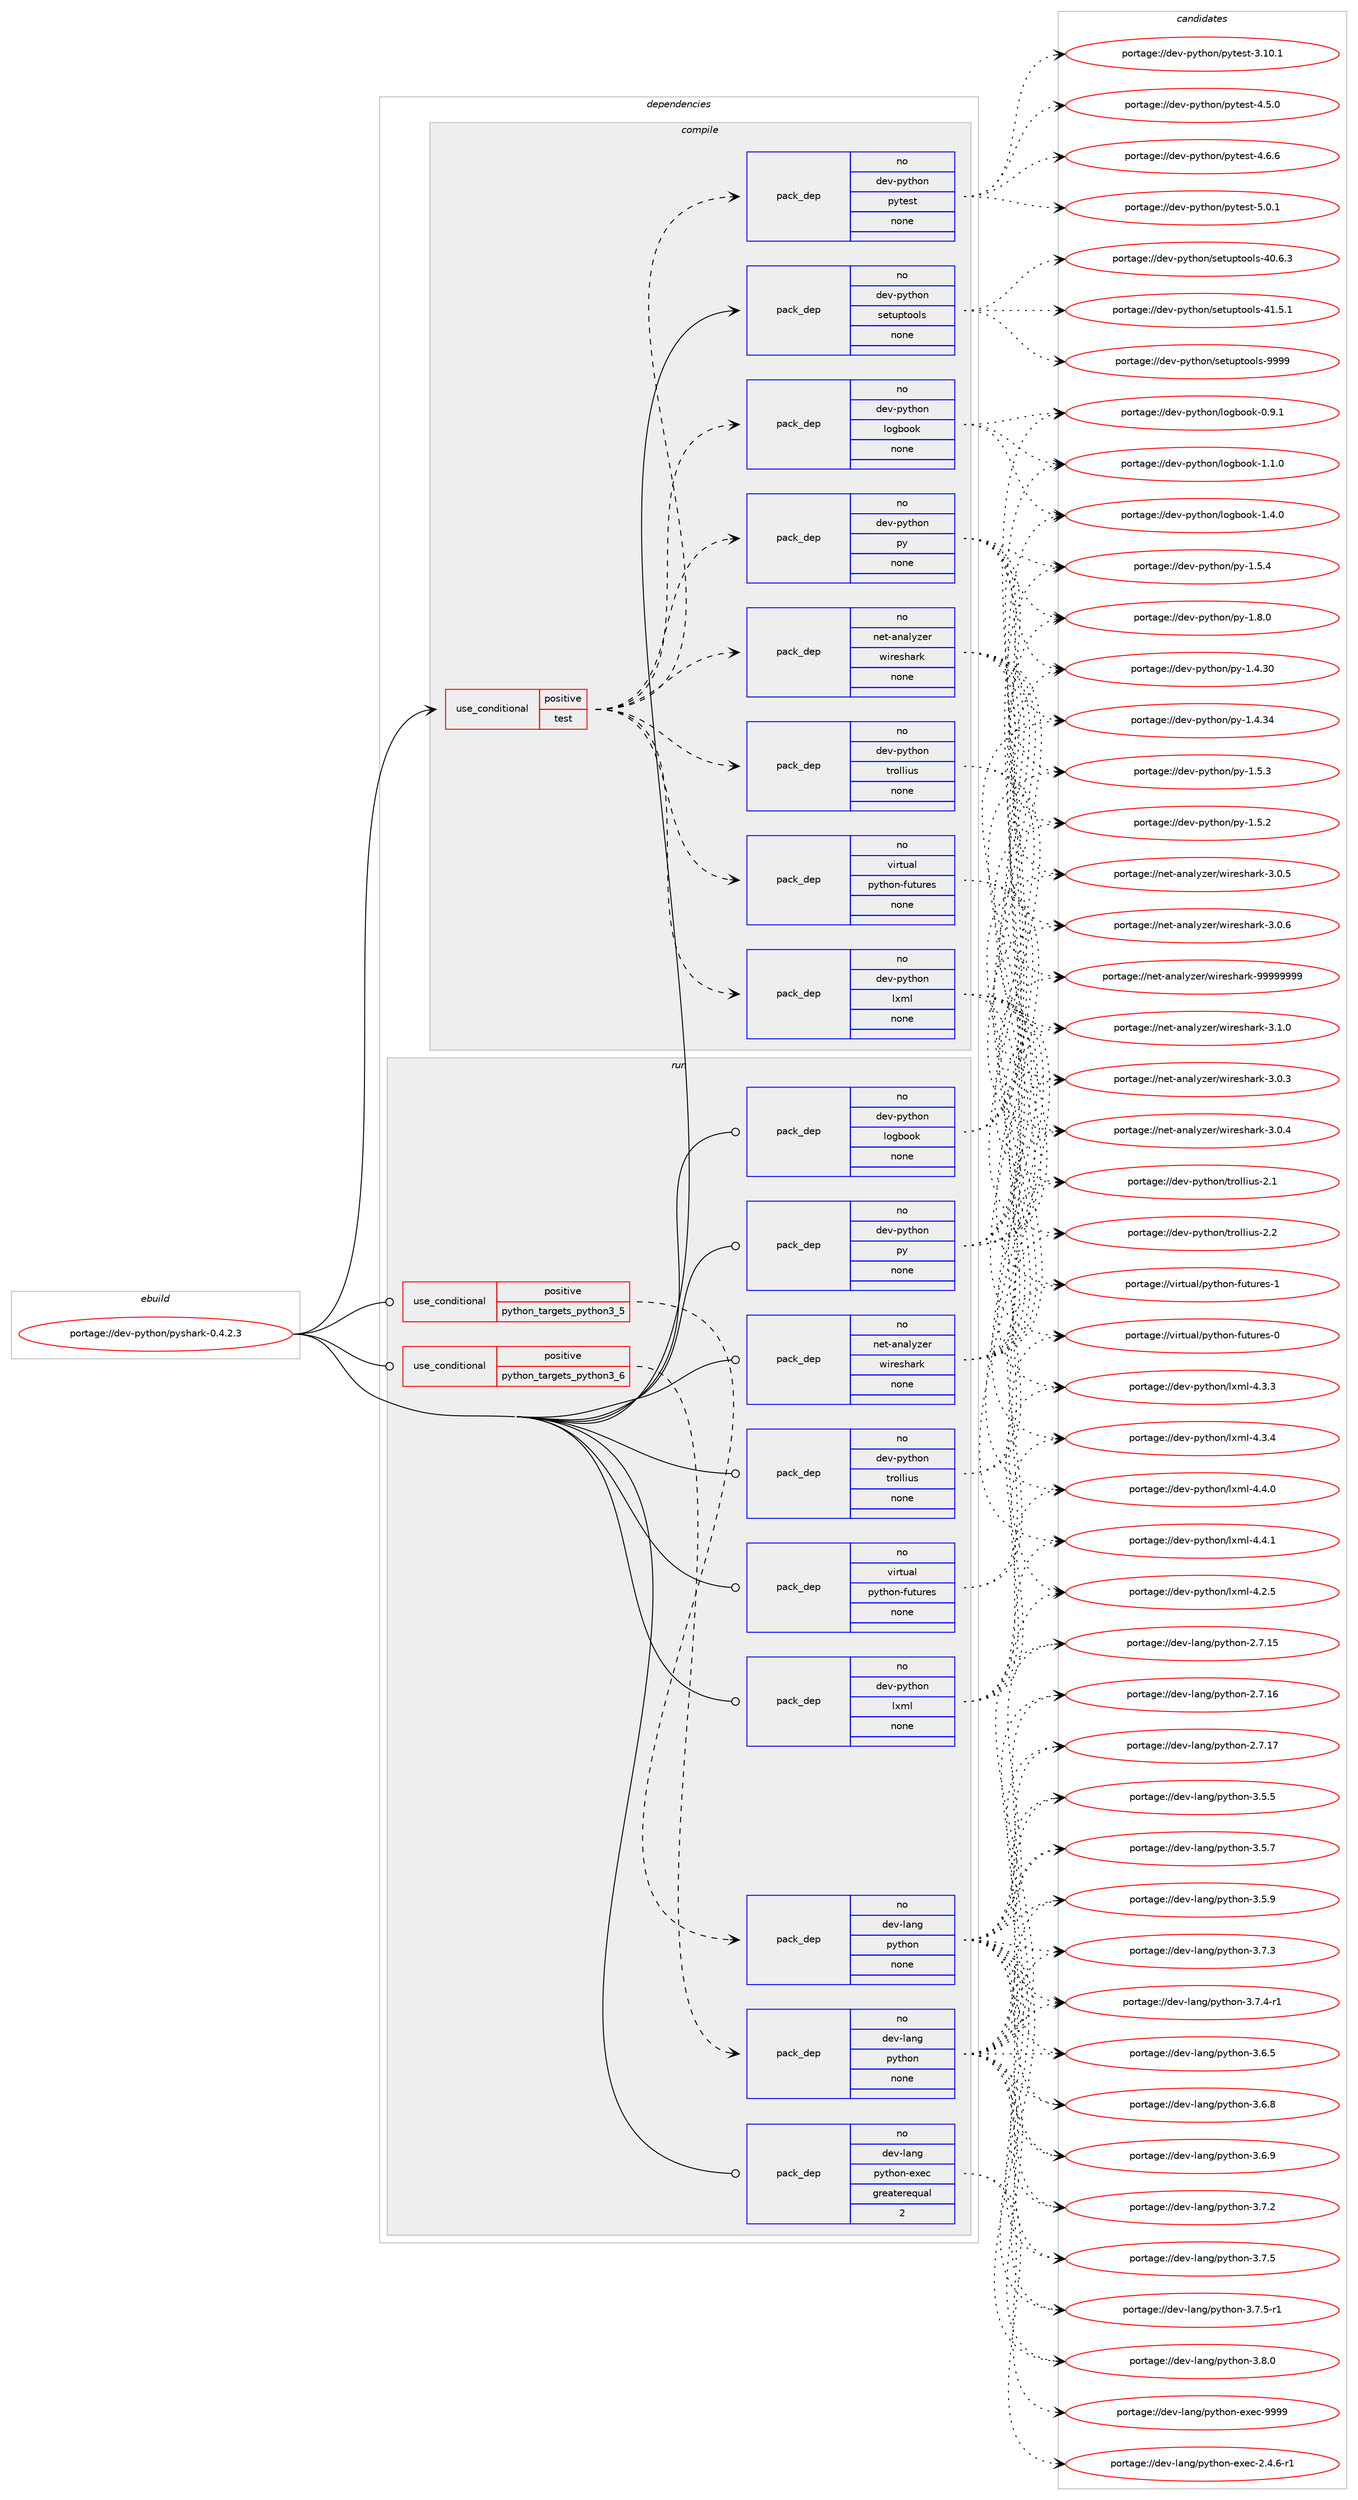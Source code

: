 digraph prolog {

# *************
# Graph options
# *************

newrank=true;
concentrate=true;
compound=true;
graph [rankdir=LR,fontname=Helvetica,fontsize=10,ranksep=1.5];#, ranksep=2.5, nodesep=0.2];
edge  [arrowhead=vee];
node  [fontname=Helvetica,fontsize=10];

# **********
# The ebuild
# **********

subgraph cluster_leftcol {
color=gray;
rank=same;
label=<<i>ebuild</i>>;
id [label="portage://dev-python/pyshark-0.4.2.3", color=red, width=4, href="../dev-python/pyshark-0.4.2.3.svg"];
}

# ****************
# The dependencies
# ****************

subgraph cluster_midcol {
color=gray;
label=<<i>dependencies</i>>;
subgraph cluster_compile {
fillcolor="#eeeeee";
style=filled;
label=<<i>compile</i>>;
subgraph cond36089 {
dependency163648 [label=<<TABLE BORDER="0" CELLBORDER="1" CELLSPACING="0" CELLPADDING="4"><TR><TD ROWSPAN="3" CELLPADDING="10">use_conditional</TD></TR><TR><TD>positive</TD></TR><TR><TD>test</TD></TR></TABLE>>, shape=none, color=red];
subgraph pack124178 {
dependency163649 [label=<<TABLE BORDER="0" CELLBORDER="1" CELLSPACING="0" CELLPADDING="4" WIDTH="220"><TR><TD ROWSPAN="6" CELLPADDING="30">pack_dep</TD></TR><TR><TD WIDTH="110">no</TD></TR><TR><TD>dev-python</TD></TR><TR><TD>py</TD></TR><TR><TD>none</TD></TR><TR><TD></TD></TR></TABLE>>, shape=none, color=blue];
}
dependency163648:e -> dependency163649:w [weight=20,style="dashed",arrowhead="vee"];
subgraph pack124179 {
dependency163650 [label=<<TABLE BORDER="0" CELLBORDER="1" CELLSPACING="0" CELLPADDING="4" WIDTH="220"><TR><TD ROWSPAN="6" CELLPADDING="30">pack_dep</TD></TR><TR><TD WIDTH="110">no</TD></TR><TR><TD>dev-python</TD></TR><TR><TD>logbook</TD></TR><TR><TD>none</TD></TR><TR><TD></TD></TR></TABLE>>, shape=none, color=blue];
}
dependency163648:e -> dependency163650:w [weight=20,style="dashed",arrowhead="vee"];
subgraph pack124180 {
dependency163651 [label=<<TABLE BORDER="0" CELLBORDER="1" CELLSPACING="0" CELLPADDING="4" WIDTH="220"><TR><TD ROWSPAN="6" CELLPADDING="30">pack_dep</TD></TR><TR><TD WIDTH="110">no</TD></TR><TR><TD>dev-python</TD></TR><TR><TD>lxml</TD></TR><TR><TD>none</TD></TR><TR><TD></TD></TR></TABLE>>, shape=none, color=blue];
}
dependency163648:e -> dependency163651:w [weight=20,style="dashed",arrowhead="vee"];
subgraph pack124181 {
dependency163652 [label=<<TABLE BORDER="0" CELLBORDER="1" CELLSPACING="0" CELLPADDING="4" WIDTH="220"><TR><TD ROWSPAN="6" CELLPADDING="30">pack_dep</TD></TR><TR><TD WIDTH="110">no</TD></TR><TR><TD>dev-python</TD></TR><TR><TD>trollius</TD></TR><TR><TD>none</TD></TR><TR><TD></TD></TR></TABLE>>, shape=none, color=blue];
}
dependency163648:e -> dependency163652:w [weight=20,style="dashed",arrowhead="vee"];
subgraph pack124182 {
dependency163653 [label=<<TABLE BORDER="0" CELLBORDER="1" CELLSPACING="0" CELLPADDING="4" WIDTH="220"><TR><TD ROWSPAN="6" CELLPADDING="30">pack_dep</TD></TR><TR><TD WIDTH="110">no</TD></TR><TR><TD>virtual</TD></TR><TR><TD>python-futures</TD></TR><TR><TD>none</TD></TR><TR><TD></TD></TR></TABLE>>, shape=none, color=blue];
}
dependency163648:e -> dependency163653:w [weight=20,style="dashed",arrowhead="vee"];
subgraph pack124183 {
dependency163654 [label=<<TABLE BORDER="0" CELLBORDER="1" CELLSPACING="0" CELLPADDING="4" WIDTH="220"><TR><TD ROWSPAN="6" CELLPADDING="30">pack_dep</TD></TR><TR><TD WIDTH="110">no</TD></TR><TR><TD>net-analyzer</TD></TR><TR><TD>wireshark</TD></TR><TR><TD>none</TD></TR><TR><TD></TD></TR></TABLE>>, shape=none, color=blue];
}
dependency163648:e -> dependency163654:w [weight=20,style="dashed",arrowhead="vee"];
subgraph pack124184 {
dependency163655 [label=<<TABLE BORDER="0" CELLBORDER="1" CELLSPACING="0" CELLPADDING="4" WIDTH="220"><TR><TD ROWSPAN="6" CELLPADDING="30">pack_dep</TD></TR><TR><TD WIDTH="110">no</TD></TR><TR><TD>dev-python</TD></TR><TR><TD>pytest</TD></TR><TR><TD>none</TD></TR><TR><TD></TD></TR></TABLE>>, shape=none, color=blue];
}
dependency163648:e -> dependency163655:w [weight=20,style="dashed",arrowhead="vee"];
}
id:e -> dependency163648:w [weight=20,style="solid",arrowhead="vee"];
subgraph pack124185 {
dependency163656 [label=<<TABLE BORDER="0" CELLBORDER="1" CELLSPACING="0" CELLPADDING="4" WIDTH="220"><TR><TD ROWSPAN="6" CELLPADDING="30">pack_dep</TD></TR><TR><TD WIDTH="110">no</TD></TR><TR><TD>dev-python</TD></TR><TR><TD>setuptools</TD></TR><TR><TD>none</TD></TR><TR><TD></TD></TR></TABLE>>, shape=none, color=blue];
}
id:e -> dependency163656:w [weight=20,style="solid",arrowhead="vee"];
}
subgraph cluster_compileandrun {
fillcolor="#eeeeee";
style=filled;
label=<<i>compile and run</i>>;
}
subgraph cluster_run {
fillcolor="#eeeeee";
style=filled;
label=<<i>run</i>>;
subgraph cond36090 {
dependency163657 [label=<<TABLE BORDER="0" CELLBORDER="1" CELLSPACING="0" CELLPADDING="4"><TR><TD ROWSPAN="3" CELLPADDING="10">use_conditional</TD></TR><TR><TD>positive</TD></TR><TR><TD>python_targets_python3_5</TD></TR></TABLE>>, shape=none, color=red];
subgraph pack124186 {
dependency163658 [label=<<TABLE BORDER="0" CELLBORDER="1" CELLSPACING="0" CELLPADDING="4" WIDTH="220"><TR><TD ROWSPAN="6" CELLPADDING="30">pack_dep</TD></TR><TR><TD WIDTH="110">no</TD></TR><TR><TD>dev-lang</TD></TR><TR><TD>python</TD></TR><TR><TD>none</TD></TR><TR><TD></TD></TR></TABLE>>, shape=none, color=blue];
}
dependency163657:e -> dependency163658:w [weight=20,style="dashed",arrowhead="vee"];
}
id:e -> dependency163657:w [weight=20,style="solid",arrowhead="odot"];
subgraph cond36091 {
dependency163659 [label=<<TABLE BORDER="0" CELLBORDER="1" CELLSPACING="0" CELLPADDING="4"><TR><TD ROWSPAN="3" CELLPADDING="10">use_conditional</TD></TR><TR><TD>positive</TD></TR><TR><TD>python_targets_python3_6</TD></TR></TABLE>>, shape=none, color=red];
subgraph pack124187 {
dependency163660 [label=<<TABLE BORDER="0" CELLBORDER="1" CELLSPACING="0" CELLPADDING="4" WIDTH="220"><TR><TD ROWSPAN="6" CELLPADDING="30">pack_dep</TD></TR><TR><TD WIDTH="110">no</TD></TR><TR><TD>dev-lang</TD></TR><TR><TD>python</TD></TR><TR><TD>none</TD></TR><TR><TD></TD></TR></TABLE>>, shape=none, color=blue];
}
dependency163659:e -> dependency163660:w [weight=20,style="dashed",arrowhead="vee"];
}
id:e -> dependency163659:w [weight=20,style="solid",arrowhead="odot"];
subgraph pack124188 {
dependency163661 [label=<<TABLE BORDER="0" CELLBORDER="1" CELLSPACING="0" CELLPADDING="4" WIDTH="220"><TR><TD ROWSPAN="6" CELLPADDING="30">pack_dep</TD></TR><TR><TD WIDTH="110">no</TD></TR><TR><TD>dev-lang</TD></TR><TR><TD>python-exec</TD></TR><TR><TD>greaterequal</TD></TR><TR><TD>2</TD></TR></TABLE>>, shape=none, color=blue];
}
id:e -> dependency163661:w [weight=20,style="solid",arrowhead="odot"];
subgraph pack124189 {
dependency163662 [label=<<TABLE BORDER="0" CELLBORDER="1" CELLSPACING="0" CELLPADDING="4" WIDTH="220"><TR><TD ROWSPAN="6" CELLPADDING="30">pack_dep</TD></TR><TR><TD WIDTH="110">no</TD></TR><TR><TD>dev-python</TD></TR><TR><TD>logbook</TD></TR><TR><TD>none</TD></TR><TR><TD></TD></TR></TABLE>>, shape=none, color=blue];
}
id:e -> dependency163662:w [weight=20,style="solid",arrowhead="odot"];
subgraph pack124190 {
dependency163663 [label=<<TABLE BORDER="0" CELLBORDER="1" CELLSPACING="0" CELLPADDING="4" WIDTH="220"><TR><TD ROWSPAN="6" CELLPADDING="30">pack_dep</TD></TR><TR><TD WIDTH="110">no</TD></TR><TR><TD>dev-python</TD></TR><TR><TD>lxml</TD></TR><TR><TD>none</TD></TR><TR><TD></TD></TR></TABLE>>, shape=none, color=blue];
}
id:e -> dependency163663:w [weight=20,style="solid",arrowhead="odot"];
subgraph pack124191 {
dependency163664 [label=<<TABLE BORDER="0" CELLBORDER="1" CELLSPACING="0" CELLPADDING="4" WIDTH="220"><TR><TD ROWSPAN="6" CELLPADDING="30">pack_dep</TD></TR><TR><TD WIDTH="110">no</TD></TR><TR><TD>dev-python</TD></TR><TR><TD>py</TD></TR><TR><TD>none</TD></TR><TR><TD></TD></TR></TABLE>>, shape=none, color=blue];
}
id:e -> dependency163664:w [weight=20,style="solid",arrowhead="odot"];
subgraph pack124192 {
dependency163665 [label=<<TABLE BORDER="0" CELLBORDER="1" CELLSPACING="0" CELLPADDING="4" WIDTH="220"><TR><TD ROWSPAN="6" CELLPADDING="30">pack_dep</TD></TR><TR><TD WIDTH="110">no</TD></TR><TR><TD>dev-python</TD></TR><TR><TD>trollius</TD></TR><TR><TD>none</TD></TR><TR><TD></TD></TR></TABLE>>, shape=none, color=blue];
}
id:e -> dependency163665:w [weight=20,style="solid",arrowhead="odot"];
subgraph pack124193 {
dependency163666 [label=<<TABLE BORDER="0" CELLBORDER="1" CELLSPACING="0" CELLPADDING="4" WIDTH="220"><TR><TD ROWSPAN="6" CELLPADDING="30">pack_dep</TD></TR><TR><TD WIDTH="110">no</TD></TR><TR><TD>net-analyzer</TD></TR><TR><TD>wireshark</TD></TR><TR><TD>none</TD></TR><TR><TD></TD></TR></TABLE>>, shape=none, color=blue];
}
id:e -> dependency163666:w [weight=20,style="solid",arrowhead="odot"];
subgraph pack124194 {
dependency163667 [label=<<TABLE BORDER="0" CELLBORDER="1" CELLSPACING="0" CELLPADDING="4" WIDTH="220"><TR><TD ROWSPAN="6" CELLPADDING="30">pack_dep</TD></TR><TR><TD WIDTH="110">no</TD></TR><TR><TD>virtual</TD></TR><TR><TD>python-futures</TD></TR><TR><TD>none</TD></TR><TR><TD></TD></TR></TABLE>>, shape=none, color=blue];
}
id:e -> dependency163667:w [weight=20,style="solid",arrowhead="odot"];
}
}

# **************
# The candidates
# **************

subgraph cluster_choices {
rank=same;
color=gray;
label=<<i>candidates</i>>;

subgraph choice124178 {
color=black;
nodesep=1;
choiceportage100101118451121211161041111104711212145494652465148 [label="portage://dev-python/py-1.4.30", color=red, width=4,href="../dev-python/py-1.4.30.svg"];
choiceportage100101118451121211161041111104711212145494652465152 [label="portage://dev-python/py-1.4.34", color=red, width=4,href="../dev-python/py-1.4.34.svg"];
choiceportage1001011184511212111610411111047112121454946534650 [label="portage://dev-python/py-1.5.2", color=red, width=4,href="../dev-python/py-1.5.2.svg"];
choiceportage1001011184511212111610411111047112121454946534651 [label="portage://dev-python/py-1.5.3", color=red, width=4,href="../dev-python/py-1.5.3.svg"];
choiceportage1001011184511212111610411111047112121454946534652 [label="portage://dev-python/py-1.5.4", color=red, width=4,href="../dev-python/py-1.5.4.svg"];
choiceportage1001011184511212111610411111047112121454946564648 [label="portage://dev-python/py-1.8.0", color=red, width=4,href="../dev-python/py-1.8.0.svg"];
dependency163649:e -> choiceportage100101118451121211161041111104711212145494652465148:w [style=dotted,weight="100"];
dependency163649:e -> choiceportage100101118451121211161041111104711212145494652465152:w [style=dotted,weight="100"];
dependency163649:e -> choiceportage1001011184511212111610411111047112121454946534650:w [style=dotted,weight="100"];
dependency163649:e -> choiceportage1001011184511212111610411111047112121454946534651:w [style=dotted,weight="100"];
dependency163649:e -> choiceportage1001011184511212111610411111047112121454946534652:w [style=dotted,weight="100"];
dependency163649:e -> choiceportage1001011184511212111610411111047112121454946564648:w [style=dotted,weight="100"];
}
subgraph choice124179 {
color=black;
nodesep=1;
choiceportage100101118451121211161041111104710811110398111111107454846574649 [label="portage://dev-python/logbook-0.9.1", color=red, width=4,href="../dev-python/logbook-0.9.1.svg"];
choiceportage100101118451121211161041111104710811110398111111107454946494648 [label="portage://dev-python/logbook-1.1.0", color=red, width=4,href="../dev-python/logbook-1.1.0.svg"];
choiceportage100101118451121211161041111104710811110398111111107454946524648 [label="portage://dev-python/logbook-1.4.0", color=red, width=4,href="../dev-python/logbook-1.4.0.svg"];
dependency163650:e -> choiceportage100101118451121211161041111104710811110398111111107454846574649:w [style=dotted,weight="100"];
dependency163650:e -> choiceportage100101118451121211161041111104710811110398111111107454946494648:w [style=dotted,weight="100"];
dependency163650:e -> choiceportage100101118451121211161041111104710811110398111111107454946524648:w [style=dotted,weight="100"];
}
subgraph choice124180 {
color=black;
nodesep=1;
choiceportage1001011184511212111610411111047108120109108455246504653 [label="portage://dev-python/lxml-4.2.5", color=red, width=4,href="../dev-python/lxml-4.2.5.svg"];
choiceportage1001011184511212111610411111047108120109108455246514651 [label="portage://dev-python/lxml-4.3.3", color=red, width=4,href="../dev-python/lxml-4.3.3.svg"];
choiceportage1001011184511212111610411111047108120109108455246514652 [label="portage://dev-python/lxml-4.3.4", color=red, width=4,href="../dev-python/lxml-4.3.4.svg"];
choiceportage1001011184511212111610411111047108120109108455246524648 [label="portage://dev-python/lxml-4.4.0", color=red, width=4,href="../dev-python/lxml-4.4.0.svg"];
choiceportage1001011184511212111610411111047108120109108455246524649 [label="portage://dev-python/lxml-4.4.1", color=red, width=4,href="../dev-python/lxml-4.4.1.svg"];
dependency163651:e -> choiceportage1001011184511212111610411111047108120109108455246504653:w [style=dotted,weight="100"];
dependency163651:e -> choiceportage1001011184511212111610411111047108120109108455246514651:w [style=dotted,weight="100"];
dependency163651:e -> choiceportage1001011184511212111610411111047108120109108455246514652:w [style=dotted,weight="100"];
dependency163651:e -> choiceportage1001011184511212111610411111047108120109108455246524648:w [style=dotted,weight="100"];
dependency163651:e -> choiceportage1001011184511212111610411111047108120109108455246524649:w [style=dotted,weight="100"];
}
subgraph choice124181 {
color=black;
nodesep=1;
choiceportage100101118451121211161041111104711611411110810810511711545504649 [label="portage://dev-python/trollius-2.1", color=red, width=4,href="../dev-python/trollius-2.1.svg"];
choiceportage100101118451121211161041111104711611411110810810511711545504650 [label="portage://dev-python/trollius-2.2", color=red, width=4,href="../dev-python/trollius-2.2.svg"];
dependency163652:e -> choiceportage100101118451121211161041111104711611411110810810511711545504649:w [style=dotted,weight="100"];
dependency163652:e -> choiceportage100101118451121211161041111104711611411110810810511711545504650:w [style=dotted,weight="100"];
}
subgraph choice124182 {
color=black;
nodesep=1;
choiceportage1181051141161179710847112121116104111110451021171161171141011154548 [label="portage://virtual/python-futures-0", color=red, width=4,href="../virtual/python-futures-0.svg"];
choiceportage1181051141161179710847112121116104111110451021171161171141011154549 [label="portage://virtual/python-futures-1", color=red, width=4,href="../virtual/python-futures-1.svg"];
dependency163653:e -> choiceportage1181051141161179710847112121116104111110451021171161171141011154548:w [style=dotted,weight="100"];
dependency163653:e -> choiceportage1181051141161179710847112121116104111110451021171161171141011154549:w [style=dotted,weight="100"];
}
subgraph choice124183 {
color=black;
nodesep=1;
choiceportage1101011164597110971081211221011144711910511410111510497114107455146484651 [label="portage://net-analyzer/wireshark-3.0.3", color=red, width=4,href="../net-analyzer/wireshark-3.0.3.svg"];
choiceportage1101011164597110971081211221011144711910511410111510497114107455146484652 [label="portage://net-analyzer/wireshark-3.0.4", color=red, width=4,href="../net-analyzer/wireshark-3.0.4.svg"];
choiceportage1101011164597110971081211221011144711910511410111510497114107455146484653 [label="portage://net-analyzer/wireshark-3.0.5", color=red, width=4,href="../net-analyzer/wireshark-3.0.5.svg"];
choiceportage1101011164597110971081211221011144711910511410111510497114107455146484654 [label="portage://net-analyzer/wireshark-3.0.6", color=red, width=4,href="../net-analyzer/wireshark-3.0.6.svg"];
choiceportage1101011164597110971081211221011144711910511410111510497114107455146494648 [label="portage://net-analyzer/wireshark-3.1.0", color=red, width=4,href="../net-analyzer/wireshark-3.1.0.svg"];
choiceportage1101011164597110971081211221011144711910511410111510497114107455757575757575757 [label="portage://net-analyzer/wireshark-99999999", color=red, width=4,href="../net-analyzer/wireshark-99999999.svg"];
dependency163654:e -> choiceportage1101011164597110971081211221011144711910511410111510497114107455146484651:w [style=dotted,weight="100"];
dependency163654:e -> choiceportage1101011164597110971081211221011144711910511410111510497114107455146484652:w [style=dotted,weight="100"];
dependency163654:e -> choiceportage1101011164597110971081211221011144711910511410111510497114107455146484653:w [style=dotted,weight="100"];
dependency163654:e -> choiceportage1101011164597110971081211221011144711910511410111510497114107455146484654:w [style=dotted,weight="100"];
dependency163654:e -> choiceportage1101011164597110971081211221011144711910511410111510497114107455146494648:w [style=dotted,weight="100"];
dependency163654:e -> choiceportage1101011164597110971081211221011144711910511410111510497114107455757575757575757:w [style=dotted,weight="100"];
}
subgraph choice124184 {
color=black;
nodesep=1;
choiceportage100101118451121211161041111104711212111610111511645514649484649 [label="portage://dev-python/pytest-3.10.1", color=red, width=4,href="../dev-python/pytest-3.10.1.svg"];
choiceportage1001011184511212111610411111047112121116101115116455246534648 [label="portage://dev-python/pytest-4.5.0", color=red, width=4,href="../dev-python/pytest-4.5.0.svg"];
choiceportage1001011184511212111610411111047112121116101115116455246544654 [label="portage://dev-python/pytest-4.6.6", color=red, width=4,href="../dev-python/pytest-4.6.6.svg"];
choiceportage1001011184511212111610411111047112121116101115116455346484649 [label="portage://dev-python/pytest-5.0.1", color=red, width=4,href="../dev-python/pytest-5.0.1.svg"];
dependency163655:e -> choiceportage100101118451121211161041111104711212111610111511645514649484649:w [style=dotted,weight="100"];
dependency163655:e -> choiceportage1001011184511212111610411111047112121116101115116455246534648:w [style=dotted,weight="100"];
dependency163655:e -> choiceportage1001011184511212111610411111047112121116101115116455246544654:w [style=dotted,weight="100"];
dependency163655:e -> choiceportage1001011184511212111610411111047112121116101115116455346484649:w [style=dotted,weight="100"];
}
subgraph choice124185 {
color=black;
nodesep=1;
choiceportage100101118451121211161041111104711510111611711211611111110811545524846544651 [label="portage://dev-python/setuptools-40.6.3", color=red, width=4,href="../dev-python/setuptools-40.6.3.svg"];
choiceportage100101118451121211161041111104711510111611711211611111110811545524946534649 [label="portage://dev-python/setuptools-41.5.1", color=red, width=4,href="../dev-python/setuptools-41.5.1.svg"];
choiceportage10010111845112121116104111110471151011161171121161111111081154557575757 [label="portage://dev-python/setuptools-9999", color=red, width=4,href="../dev-python/setuptools-9999.svg"];
dependency163656:e -> choiceportage100101118451121211161041111104711510111611711211611111110811545524846544651:w [style=dotted,weight="100"];
dependency163656:e -> choiceportage100101118451121211161041111104711510111611711211611111110811545524946534649:w [style=dotted,weight="100"];
dependency163656:e -> choiceportage10010111845112121116104111110471151011161171121161111111081154557575757:w [style=dotted,weight="100"];
}
subgraph choice124186 {
color=black;
nodesep=1;
choiceportage10010111845108971101034711212111610411111045504655464953 [label="portage://dev-lang/python-2.7.15", color=red, width=4,href="../dev-lang/python-2.7.15.svg"];
choiceportage10010111845108971101034711212111610411111045504655464954 [label="portage://dev-lang/python-2.7.16", color=red, width=4,href="../dev-lang/python-2.7.16.svg"];
choiceportage10010111845108971101034711212111610411111045504655464955 [label="portage://dev-lang/python-2.7.17", color=red, width=4,href="../dev-lang/python-2.7.17.svg"];
choiceportage100101118451089711010347112121116104111110455146534653 [label="portage://dev-lang/python-3.5.5", color=red, width=4,href="../dev-lang/python-3.5.5.svg"];
choiceportage100101118451089711010347112121116104111110455146534655 [label="portage://dev-lang/python-3.5.7", color=red, width=4,href="../dev-lang/python-3.5.7.svg"];
choiceportage100101118451089711010347112121116104111110455146534657 [label="portage://dev-lang/python-3.5.9", color=red, width=4,href="../dev-lang/python-3.5.9.svg"];
choiceportage100101118451089711010347112121116104111110455146544653 [label="portage://dev-lang/python-3.6.5", color=red, width=4,href="../dev-lang/python-3.6.5.svg"];
choiceportage100101118451089711010347112121116104111110455146544656 [label="portage://dev-lang/python-3.6.8", color=red, width=4,href="../dev-lang/python-3.6.8.svg"];
choiceportage100101118451089711010347112121116104111110455146544657 [label="portage://dev-lang/python-3.6.9", color=red, width=4,href="../dev-lang/python-3.6.9.svg"];
choiceportage100101118451089711010347112121116104111110455146554650 [label="portage://dev-lang/python-3.7.2", color=red, width=4,href="../dev-lang/python-3.7.2.svg"];
choiceportage100101118451089711010347112121116104111110455146554651 [label="portage://dev-lang/python-3.7.3", color=red, width=4,href="../dev-lang/python-3.7.3.svg"];
choiceportage1001011184510897110103471121211161041111104551465546524511449 [label="portage://dev-lang/python-3.7.4-r1", color=red, width=4,href="../dev-lang/python-3.7.4-r1.svg"];
choiceportage100101118451089711010347112121116104111110455146554653 [label="portage://dev-lang/python-3.7.5", color=red, width=4,href="../dev-lang/python-3.7.5.svg"];
choiceportage1001011184510897110103471121211161041111104551465546534511449 [label="portage://dev-lang/python-3.7.5-r1", color=red, width=4,href="../dev-lang/python-3.7.5-r1.svg"];
choiceportage100101118451089711010347112121116104111110455146564648 [label="portage://dev-lang/python-3.8.0", color=red, width=4,href="../dev-lang/python-3.8.0.svg"];
dependency163658:e -> choiceportage10010111845108971101034711212111610411111045504655464953:w [style=dotted,weight="100"];
dependency163658:e -> choiceportage10010111845108971101034711212111610411111045504655464954:w [style=dotted,weight="100"];
dependency163658:e -> choiceportage10010111845108971101034711212111610411111045504655464955:w [style=dotted,weight="100"];
dependency163658:e -> choiceportage100101118451089711010347112121116104111110455146534653:w [style=dotted,weight="100"];
dependency163658:e -> choiceportage100101118451089711010347112121116104111110455146534655:w [style=dotted,weight="100"];
dependency163658:e -> choiceportage100101118451089711010347112121116104111110455146534657:w [style=dotted,weight="100"];
dependency163658:e -> choiceportage100101118451089711010347112121116104111110455146544653:w [style=dotted,weight="100"];
dependency163658:e -> choiceportage100101118451089711010347112121116104111110455146544656:w [style=dotted,weight="100"];
dependency163658:e -> choiceportage100101118451089711010347112121116104111110455146544657:w [style=dotted,weight="100"];
dependency163658:e -> choiceportage100101118451089711010347112121116104111110455146554650:w [style=dotted,weight="100"];
dependency163658:e -> choiceportage100101118451089711010347112121116104111110455146554651:w [style=dotted,weight="100"];
dependency163658:e -> choiceportage1001011184510897110103471121211161041111104551465546524511449:w [style=dotted,weight="100"];
dependency163658:e -> choiceportage100101118451089711010347112121116104111110455146554653:w [style=dotted,weight="100"];
dependency163658:e -> choiceportage1001011184510897110103471121211161041111104551465546534511449:w [style=dotted,weight="100"];
dependency163658:e -> choiceportage100101118451089711010347112121116104111110455146564648:w [style=dotted,weight="100"];
}
subgraph choice124187 {
color=black;
nodesep=1;
choiceportage10010111845108971101034711212111610411111045504655464953 [label="portage://dev-lang/python-2.7.15", color=red, width=4,href="../dev-lang/python-2.7.15.svg"];
choiceportage10010111845108971101034711212111610411111045504655464954 [label="portage://dev-lang/python-2.7.16", color=red, width=4,href="../dev-lang/python-2.7.16.svg"];
choiceportage10010111845108971101034711212111610411111045504655464955 [label="portage://dev-lang/python-2.7.17", color=red, width=4,href="../dev-lang/python-2.7.17.svg"];
choiceportage100101118451089711010347112121116104111110455146534653 [label="portage://dev-lang/python-3.5.5", color=red, width=4,href="../dev-lang/python-3.5.5.svg"];
choiceportage100101118451089711010347112121116104111110455146534655 [label="portage://dev-lang/python-3.5.7", color=red, width=4,href="../dev-lang/python-3.5.7.svg"];
choiceportage100101118451089711010347112121116104111110455146534657 [label="portage://dev-lang/python-3.5.9", color=red, width=4,href="../dev-lang/python-3.5.9.svg"];
choiceportage100101118451089711010347112121116104111110455146544653 [label="portage://dev-lang/python-3.6.5", color=red, width=4,href="../dev-lang/python-3.6.5.svg"];
choiceportage100101118451089711010347112121116104111110455146544656 [label="portage://dev-lang/python-3.6.8", color=red, width=4,href="../dev-lang/python-3.6.8.svg"];
choiceportage100101118451089711010347112121116104111110455146544657 [label="portage://dev-lang/python-3.6.9", color=red, width=4,href="../dev-lang/python-3.6.9.svg"];
choiceportage100101118451089711010347112121116104111110455146554650 [label="portage://dev-lang/python-3.7.2", color=red, width=4,href="../dev-lang/python-3.7.2.svg"];
choiceportage100101118451089711010347112121116104111110455146554651 [label="portage://dev-lang/python-3.7.3", color=red, width=4,href="../dev-lang/python-3.7.3.svg"];
choiceportage1001011184510897110103471121211161041111104551465546524511449 [label="portage://dev-lang/python-3.7.4-r1", color=red, width=4,href="../dev-lang/python-3.7.4-r1.svg"];
choiceportage100101118451089711010347112121116104111110455146554653 [label="portage://dev-lang/python-3.7.5", color=red, width=4,href="../dev-lang/python-3.7.5.svg"];
choiceportage1001011184510897110103471121211161041111104551465546534511449 [label="portage://dev-lang/python-3.7.5-r1", color=red, width=4,href="../dev-lang/python-3.7.5-r1.svg"];
choiceportage100101118451089711010347112121116104111110455146564648 [label="portage://dev-lang/python-3.8.0", color=red, width=4,href="../dev-lang/python-3.8.0.svg"];
dependency163660:e -> choiceportage10010111845108971101034711212111610411111045504655464953:w [style=dotted,weight="100"];
dependency163660:e -> choiceportage10010111845108971101034711212111610411111045504655464954:w [style=dotted,weight="100"];
dependency163660:e -> choiceportage10010111845108971101034711212111610411111045504655464955:w [style=dotted,weight="100"];
dependency163660:e -> choiceportage100101118451089711010347112121116104111110455146534653:w [style=dotted,weight="100"];
dependency163660:e -> choiceportage100101118451089711010347112121116104111110455146534655:w [style=dotted,weight="100"];
dependency163660:e -> choiceportage100101118451089711010347112121116104111110455146534657:w [style=dotted,weight="100"];
dependency163660:e -> choiceportage100101118451089711010347112121116104111110455146544653:w [style=dotted,weight="100"];
dependency163660:e -> choiceportage100101118451089711010347112121116104111110455146544656:w [style=dotted,weight="100"];
dependency163660:e -> choiceportage100101118451089711010347112121116104111110455146544657:w [style=dotted,weight="100"];
dependency163660:e -> choiceportage100101118451089711010347112121116104111110455146554650:w [style=dotted,weight="100"];
dependency163660:e -> choiceportage100101118451089711010347112121116104111110455146554651:w [style=dotted,weight="100"];
dependency163660:e -> choiceportage1001011184510897110103471121211161041111104551465546524511449:w [style=dotted,weight="100"];
dependency163660:e -> choiceportage100101118451089711010347112121116104111110455146554653:w [style=dotted,weight="100"];
dependency163660:e -> choiceportage1001011184510897110103471121211161041111104551465546534511449:w [style=dotted,weight="100"];
dependency163660:e -> choiceportage100101118451089711010347112121116104111110455146564648:w [style=dotted,weight="100"];
}
subgraph choice124188 {
color=black;
nodesep=1;
choiceportage10010111845108971101034711212111610411111045101120101994550465246544511449 [label="portage://dev-lang/python-exec-2.4.6-r1", color=red, width=4,href="../dev-lang/python-exec-2.4.6-r1.svg"];
choiceportage10010111845108971101034711212111610411111045101120101994557575757 [label="portage://dev-lang/python-exec-9999", color=red, width=4,href="../dev-lang/python-exec-9999.svg"];
dependency163661:e -> choiceportage10010111845108971101034711212111610411111045101120101994550465246544511449:w [style=dotted,weight="100"];
dependency163661:e -> choiceportage10010111845108971101034711212111610411111045101120101994557575757:w [style=dotted,weight="100"];
}
subgraph choice124189 {
color=black;
nodesep=1;
choiceportage100101118451121211161041111104710811110398111111107454846574649 [label="portage://dev-python/logbook-0.9.1", color=red, width=4,href="../dev-python/logbook-0.9.1.svg"];
choiceportage100101118451121211161041111104710811110398111111107454946494648 [label="portage://dev-python/logbook-1.1.0", color=red, width=4,href="../dev-python/logbook-1.1.0.svg"];
choiceportage100101118451121211161041111104710811110398111111107454946524648 [label="portage://dev-python/logbook-1.4.0", color=red, width=4,href="../dev-python/logbook-1.4.0.svg"];
dependency163662:e -> choiceportage100101118451121211161041111104710811110398111111107454846574649:w [style=dotted,weight="100"];
dependency163662:e -> choiceportage100101118451121211161041111104710811110398111111107454946494648:w [style=dotted,weight="100"];
dependency163662:e -> choiceportage100101118451121211161041111104710811110398111111107454946524648:w [style=dotted,weight="100"];
}
subgraph choice124190 {
color=black;
nodesep=1;
choiceportage1001011184511212111610411111047108120109108455246504653 [label="portage://dev-python/lxml-4.2.5", color=red, width=4,href="../dev-python/lxml-4.2.5.svg"];
choiceportage1001011184511212111610411111047108120109108455246514651 [label="portage://dev-python/lxml-4.3.3", color=red, width=4,href="../dev-python/lxml-4.3.3.svg"];
choiceportage1001011184511212111610411111047108120109108455246514652 [label="portage://dev-python/lxml-4.3.4", color=red, width=4,href="../dev-python/lxml-4.3.4.svg"];
choiceportage1001011184511212111610411111047108120109108455246524648 [label="portage://dev-python/lxml-4.4.0", color=red, width=4,href="../dev-python/lxml-4.4.0.svg"];
choiceportage1001011184511212111610411111047108120109108455246524649 [label="portage://dev-python/lxml-4.4.1", color=red, width=4,href="../dev-python/lxml-4.4.1.svg"];
dependency163663:e -> choiceportage1001011184511212111610411111047108120109108455246504653:w [style=dotted,weight="100"];
dependency163663:e -> choiceportage1001011184511212111610411111047108120109108455246514651:w [style=dotted,weight="100"];
dependency163663:e -> choiceportage1001011184511212111610411111047108120109108455246514652:w [style=dotted,weight="100"];
dependency163663:e -> choiceportage1001011184511212111610411111047108120109108455246524648:w [style=dotted,weight="100"];
dependency163663:e -> choiceportage1001011184511212111610411111047108120109108455246524649:w [style=dotted,weight="100"];
}
subgraph choice124191 {
color=black;
nodesep=1;
choiceportage100101118451121211161041111104711212145494652465148 [label="portage://dev-python/py-1.4.30", color=red, width=4,href="../dev-python/py-1.4.30.svg"];
choiceportage100101118451121211161041111104711212145494652465152 [label="portage://dev-python/py-1.4.34", color=red, width=4,href="../dev-python/py-1.4.34.svg"];
choiceportage1001011184511212111610411111047112121454946534650 [label="portage://dev-python/py-1.5.2", color=red, width=4,href="../dev-python/py-1.5.2.svg"];
choiceportage1001011184511212111610411111047112121454946534651 [label="portage://dev-python/py-1.5.3", color=red, width=4,href="../dev-python/py-1.5.3.svg"];
choiceportage1001011184511212111610411111047112121454946534652 [label="portage://dev-python/py-1.5.4", color=red, width=4,href="../dev-python/py-1.5.4.svg"];
choiceportage1001011184511212111610411111047112121454946564648 [label="portage://dev-python/py-1.8.0", color=red, width=4,href="../dev-python/py-1.8.0.svg"];
dependency163664:e -> choiceportage100101118451121211161041111104711212145494652465148:w [style=dotted,weight="100"];
dependency163664:e -> choiceportage100101118451121211161041111104711212145494652465152:w [style=dotted,weight="100"];
dependency163664:e -> choiceportage1001011184511212111610411111047112121454946534650:w [style=dotted,weight="100"];
dependency163664:e -> choiceportage1001011184511212111610411111047112121454946534651:w [style=dotted,weight="100"];
dependency163664:e -> choiceportage1001011184511212111610411111047112121454946534652:w [style=dotted,weight="100"];
dependency163664:e -> choiceportage1001011184511212111610411111047112121454946564648:w [style=dotted,weight="100"];
}
subgraph choice124192 {
color=black;
nodesep=1;
choiceportage100101118451121211161041111104711611411110810810511711545504649 [label="portage://dev-python/trollius-2.1", color=red, width=4,href="../dev-python/trollius-2.1.svg"];
choiceportage100101118451121211161041111104711611411110810810511711545504650 [label="portage://dev-python/trollius-2.2", color=red, width=4,href="../dev-python/trollius-2.2.svg"];
dependency163665:e -> choiceportage100101118451121211161041111104711611411110810810511711545504649:w [style=dotted,weight="100"];
dependency163665:e -> choiceportage100101118451121211161041111104711611411110810810511711545504650:w [style=dotted,weight="100"];
}
subgraph choice124193 {
color=black;
nodesep=1;
choiceportage1101011164597110971081211221011144711910511410111510497114107455146484651 [label="portage://net-analyzer/wireshark-3.0.3", color=red, width=4,href="../net-analyzer/wireshark-3.0.3.svg"];
choiceportage1101011164597110971081211221011144711910511410111510497114107455146484652 [label="portage://net-analyzer/wireshark-3.0.4", color=red, width=4,href="../net-analyzer/wireshark-3.0.4.svg"];
choiceportage1101011164597110971081211221011144711910511410111510497114107455146484653 [label="portage://net-analyzer/wireshark-3.0.5", color=red, width=4,href="../net-analyzer/wireshark-3.0.5.svg"];
choiceportage1101011164597110971081211221011144711910511410111510497114107455146484654 [label="portage://net-analyzer/wireshark-3.0.6", color=red, width=4,href="../net-analyzer/wireshark-3.0.6.svg"];
choiceportage1101011164597110971081211221011144711910511410111510497114107455146494648 [label="portage://net-analyzer/wireshark-3.1.0", color=red, width=4,href="../net-analyzer/wireshark-3.1.0.svg"];
choiceportage1101011164597110971081211221011144711910511410111510497114107455757575757575757 [label="portage://net-analyzer/wireshark-99999999", color=red, width=4,href="../net-analyzer/wireshark-99999999.svg"];
dependency163666:e -> choiceportage1101011164597110971081211221011144711910511410111510497114107455146484651:w [style=dotted,weight="100"];
dependency163666:e -> choiceportage1101011164597110971081211221011144711910511410111510497114107455146484652:w [style=dotted,weight="100"];
dependency163666:e -> choiceportage1101011164597110971081211221011144711910511410111510497114107455146484653:w [style=dotted,weight="100"];
dependency163666:e -> choiceportage1101011164597110971081211221011144711910511410111510497114107455146484654:w [style=dotted,weight="100"];
dependency163666:e -> choiceportage1101011164597110971081211221011144711910511410111510497114107455146494648:w [style=dotted,weight="100"];
dependency163666:e -> choiceportage1101011164597110971081211221011144711910511410111510497114107455757575757575757:w [style=dotted,weight="100"];
}
subgraph choice124194 {
color=black;
nodesep=1;
choiceportage1181051141161179710847112121116104111110451021171161171141011154548 [label="portage://virtual/python-futures-0", color=red, width=4,href="../virtual/python-futures-0.svg"];
choiceportage1181051141161179710847112121116104111110451021171161171141011154549 [label="portage://virtual/python-futures-1", color=red, width=4,href="../virtual/python-futures-1.svg"];
dependency163667:e -> choiceportage1181051141161179710847112121116104111110451021171161171141011154548:w [style=dotted,weight="100"];
dependency163667:e -> choiceportage1181051141161179710847112121116104111110451021171161171141011154549:w [style=dotted,weight="100"];
}
}

}
